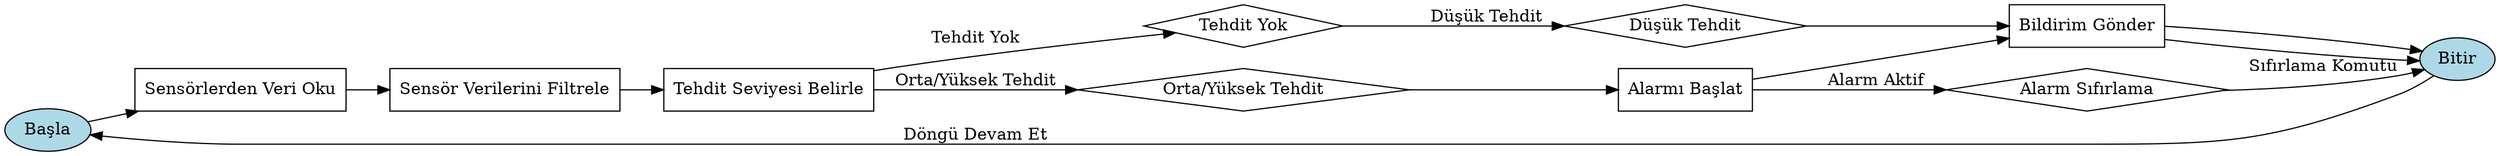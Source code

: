 digraph SmartHomeSecuritySystem {
    rankdir=LR;  // Sol'dan sağa doğru akış

    // Düğüm tanımlamaları
    Start [label="Başla" shape=ellipse, style=filled, fillcolor=lightblue];
    ReadSensors [label="Sensörlerden Veri Oku" shape=box];
    FilterReadings [label="Sensör Verilerini Filtrele" shape=box];
    DetermineThreat [label="Tehdit Seviyesi Belirle" shape=box];
    NoThreat [label="Tehdit Yok" shape=diamond];
    LowThreat [label="Düşük Tehdit" shape=diamond];
    MediumHighThreat [label="Orta/Yüksek Tehdit" shape=diamond];
    TriggerAlarm [label="Alarmı Başlat" shape=box];
    SendNotification [label="Bildirim Gönder" shape=box];
    ResetAlarm [label="Alarm Sıfırlama" shape=diamond];
    End [label="Bitir" shape=ellipse, style=filled, fillcolor=lightblue];
    
    // Bağlantılar (akışlar)
    Start -> ReadSensors;
    ReadSensors -> FilterReadings;
    FilterReadings -> DetermineThreat;

    // Tehdit seviyesi
    DetermineThreat -> NoThreat [label="Tehdit Yok"];
    NoThreat -> LowThreat [label="Düşük Tehdit"];
    LowThreat -> SendNotification;
    SendNotification -> End;

    DetermineThreat -> MediumHighThreat [label="Orta/Yüksek Tehdit"];
    MediumHighThreat -> TriggerAlarm;
    TriggerAlarm -> SendNotification;
    SendNotification -> End;

    // Alarm sıfırlama
    TriggerAlarm -> ResetAlarm [label="Alarm Aktif"];
    ResetAlarm -> End [label="Sıfırlama Komutu"];
    
    // Ekleme: sürekli döngü
    End -> Start [label="Döngü Devam Et"];
}
